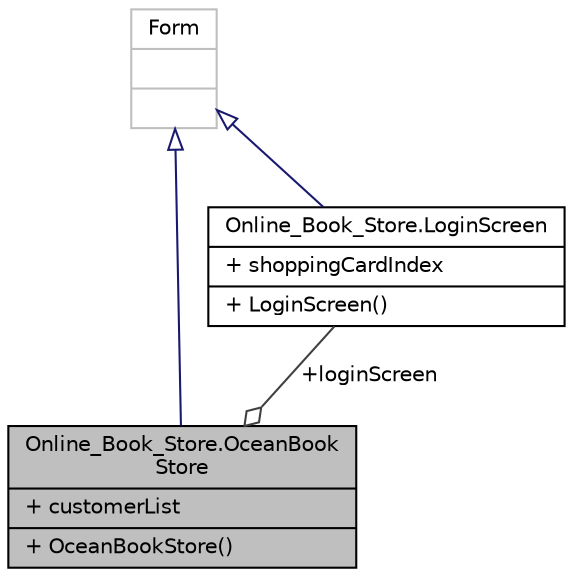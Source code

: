 digraph "Online_Book_Store.OceanBookStore"
{
 // LATEX_PDF_SIZE
  edge [fontname="Helvetica",fontsize="10",labelfontname="Helvetica",labelfontsize="10"];
  node [fontname="Helvetica",fontsize="10",shape=record];
  Node1 [label="{Online_Book_Store.OceanBook\lStore\n|+ customerList\l|+ OceanBookStore()\l}",height=0.2,width=0.4,color="black", fillcolor="grey75", style="filled", fontcolor="black",tooltip="This file includes login password operations."];
  Node2 -> Node1 [dir="back",color="midnightblue",fontsize="10",style="solid",arrowtail="onormal",fontname="Helvetica"];
  Node2 [label="{Form\n||}",height=0.2,width=0.4,color="grey75", fillcolor="white", style="filled",tooltip=" "];
  Node3 -> Node1 [color="grey25",fontsize="10",style="solid",label=" +loginScreen" ,arrowhead="odiamond",fontname="Helvetica"];
  Node3 [label="{Online_Book_Store.LoginScreen\n|+ shoppingCardIndex\l|+ LoginScreen()\l}",height=0.2,width=0.4,color="black", fillcolor="white", style="filled",URL="$class_online___book___store_1_1_login_screen.html",tooltip="This file includes login password operations."];
  Node2 -> Node3 [dir="back",color="midnightblue",fontsize="10",style="solid",arrowtail="onormal",fontname="Helvetica"];
}
